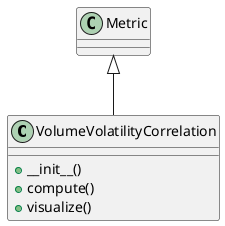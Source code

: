 @startuml
class VolumeVolatilityCorrelation {
  + __init__()
  + compute()
  + visualize()
}
Metric <|-- VolumeVolatilityCorrelation
@enduml